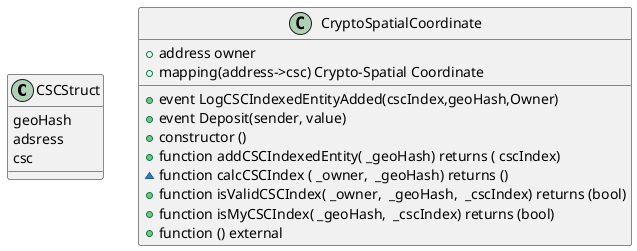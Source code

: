 @startuml

class CSCStruct {
    geoHash
    adsress
    csc
}

class CryptoSpatialCoordinate   {

    +address owner
    {field}+mapping(address->csc) Crypto-Spatial Coordinate
    +event LogCSCIndexedEntityAdded(cscIndex,geoHash,Owner)
    +event Deposit(sender, value)
    +constructor () 
    +function addCSCIndexedEntity( _geoHash) returns ( cscIndex) 
    ~function calcCSCIndex ( _owner,  _geoHash) returns () 
    +function isValidCSCIndex( _owner,  _geoHash,  _cscIndex) returns (bool) 
    +function isMyCSCIndex( _geoHash,  _cscIndex) returns (bool)     
    +function () external 
}

@enduml